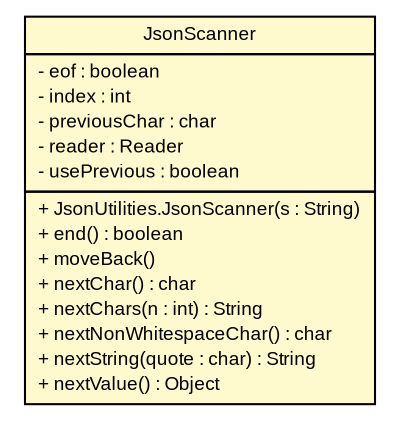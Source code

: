 #!/usr/local/bin/dot
#
# Class diagram 
# Generated by UMLGraph version R5_6 (http://www.umlgraph.org/)
#

digraph G {
	edge [fontname="arial",fontsize=10,labelfontname="arial",labelfontsize=10];
	node [fontname="arial",fontsize=10,shape=plaintext];
	nodesep=0.25;
	ranksep=0.5;
	// pfc.utilities.JsonUtilities.JsonScanner
	c10783 [label=<<table title="pfc.utilities.JsonUtilities.JsonScanner" border="0" cellborder="1" cellspacing="0" cellpadding="2" port="p" bgcolor="lemonChiffon" href="./JsonUtilities.JsonScanner.html">
		<tr><td><table border="0" cellspacing="0" cellpadding="1">
<tr><td align="center" balign="center"> JsonScanner </td></tr>
		</table></td></tr>
		<tr><td><table border="0" cellspacing="0" cellpadding="1">
<tr><td align="left" balign="left"> - eof : boolean </td></tr>
<tr><td align="left" balign="left"> - index : int </td></tr>
<tr><td align="left" balign="left"> - previousChar : char </td></tr>
<tr><td align="left" balign="left"> - reader : Reader </td></tr>
<tr><td align="left" balign="left"> - usePrevious : boolean </td></tr>
		</table></td></tr>
		<tr><td><table border="0" cellspacing="0" cellpadding="1">
<tr><td align="left" balign="left"> + JsonUtilities.JsonScanner(s : String) </td></tr>
<tr><td align="left" balign="left"> + end() : boolean </td></tr>
<tr><td align="left" balign="left"> + moveBack() </td></tr>
<tr><td align="left" balign="left"> + nextChar() : char </td></tr>
<tr><td align="left" balign="left"> + nextChars(n : int) : String </td></tr>
<tr><td align="left" balign="left"> + nextNonWhitespaceChar() : char </td></tr>
<tr><td align="left" balign="left"> + nextString(quote : char) : String </td></tr>
<tr><td align="left" balign="left"> + nextValue() : Object </td></tr>
		</table></td></tr>
		</table>>, URL="./JsonUtilities.JsonScanner.html", fontname="arial", fontcolor="black", fontsize=9.0];
}

